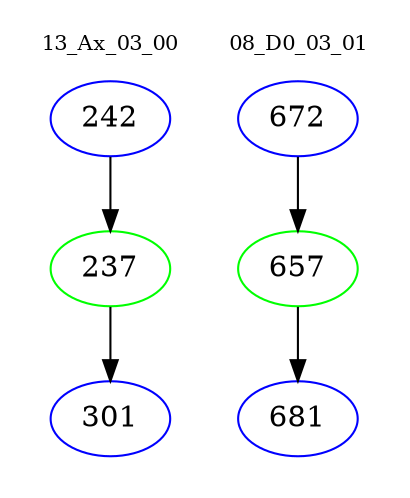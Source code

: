 digraph{
subgraph cluster_0 {
color = white
label = "13_Ax_03_00";
fontsize=10;
T0_242 [label="242", color="blue"]
T0_242 -> T0_237 [color="black"]
T0_237 [label="237", color="green"]
T0_237 -> T0_301 [color="black"]
T0_301 [label="301", color="blue"]
}
subgraph cluster_1 {
color = white
label = "08_D0_03_01";
fontsize=10;
T1_672 [label="672", color="blue"]
T1_672 -> T1_657 [color="black"]
T1_657 [label="657", color="green"]
T1_657 -> T1_681 [color="black"]
T1_681 [label="681", color="blue"]
}
}
